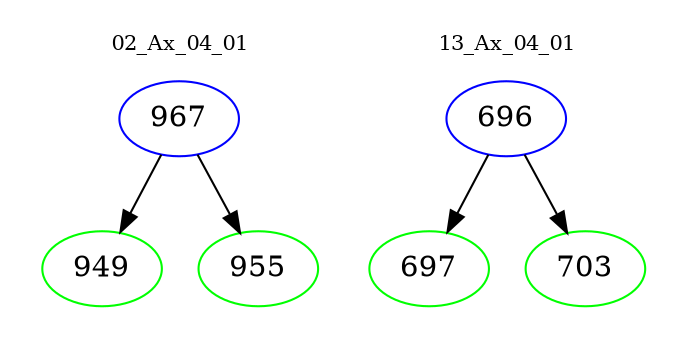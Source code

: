 digraph{
subgraph cluster_0 {
color = white
label = "02_Ax_04_01";
fontsize=10;
T0_967 [label="967", color="blue"]
T0_967 -> T0_949 [color="black"]
T0_949 [label="949", color="green"]
T0_967 -> T0_955 [color="black"]
T0_955 [label="955", color="green"]
}
subgraph cluster_1 {
color = white
label = "13_Ax_04_01";
fontsize=10;
T1_696 [label="696", color="blue"]
T1_696 -> T1_697 [color="black"]
T1_697 [label="697", color="green"]
T1_696 -> T1_703 [color="black"]
T1_703 [label="703", color="green"]
}
}
